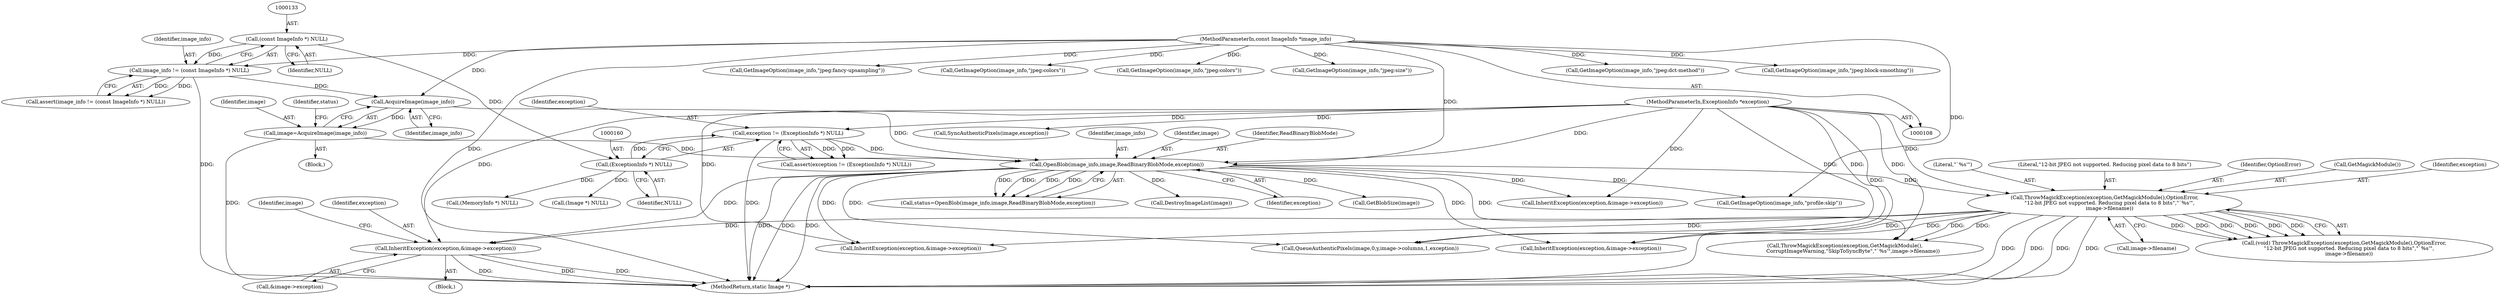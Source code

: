 digraph "0_ImageMagick_1737ac82b335e53376382c07b9a500d73dd2aa11@pointer" {
"1000976" [label="(Call,InheritException(exception,&image->exception))"];
"1000659" [label="(Call,ThrowMagickException(exception,GetMagickModule(),OptionError,\n      \"12-bit JPEG not supported. Reducing pixel data to 8 bits\",\"`%s'\",\n      image->filename))"];
"1000180" [label="(Call,OpenBlob(image_info,image,ReadBinaryBlobMode,exception))"];
"1000176" [label="(Call,AcquireImage(image_info))"];
"1000130" [label="(Call,image_info != (const ImageInfo *) NULL)"];
"1000109" [label="(MethodParameterIn,const ImageInfo *image_info)"];
"1000132" [label="(Call,(const ImageInfo *) NULL)"];
"1000174" [label="(Call,image=AcquireImage(image_info))"];
"1000157" [label="(Call,exception != (ExceptionInfo *) NULL)"];
"1000110" [label="(MethodParameterIn,ExceptionInfo *exception)"];
"1000159" [label="(Call,(ExceptionInfo *) NULL)"];
"1000919" [label="(Call,GetImageOption(image_info,\"jpeg:colors\"))"];
"1000977" [label="(Identifier,exception)"];
"1000182" [label="(Identifier,image)"];
"1000175" [label="(Identifier,image)"];
"1001441" [label="(Call,QueueAuthenticPixels(image,0,y,image->columns,1,exception))"];
"1001897" [label="(MethodReturn,static Image *)"];
"1000936" [label="(Call,InheritException(exception,&image->exception))"];
"1000177" [label="(Identifier,image_info)"];
"1000681" [label="(Call,GetImageOption(image_info,\"jpeg:colors\"))"];
"1000130" [label="(Call,image_info != (const ImageInfo *) NULL)"];
"1001098" [label="(Call,InheritException(exception,&image->exception))"];
"1000180" [label="(Call,OpenBlob(image_info,image,ReadBinaryBlobMode,exception))"];
"1000157" [label="(Call,exception != (ExceptionInfo *) NULL)"];
"1000661" [label="(Call,GetMagickModule())"];
"1000660" [label="(Identifier,exception)"];
"1000111" [label="(Block,)"];
"1000109" [label="(MethodParameterIn,const ImageInfo *image_info)"];
"1000499" [label="(Call,GetImageOption(image_info,\"jpeg:size\"))"];
"1000733" [label="(Call,GetImageOption(image_info,\"jpeg:dct-method\"))"];
"1000110" [label="(MethodParameterIn,ExceptionInfo *exception)"];
"1000184" [label="(Identifier,exception)"];
"1000161" [label="(Identifier,NULL)"];
"1000156" [label="(Call,assert(exception != (ExceptionInfo *) NULL))"];
"1000984" [label="(Identifier,image)"];
"1000298" [label="(Call,InheritException(exception,&image->exception))"];
"1000200" [label="(Call,GetBlobSize(image))"];
"1000664" [label="(Literal,\"`%s'\")"];
"1000183" [label="(Identifier,ReadBinaryBlobMode)"];
"1000975" [label="(Block,)"];
"1000178" [label="(Call,status=OpenBlob(image_info,image,ReadBinaryBlobMode,exception))"];
"1000129" [label="(Call,assert(image_info != (const ImageInfo *) NULL))"];
"1000131" [label="(Identifier,image_info)"];
"1000159" [label="(Call,(ExceptionInfo *) NULL)"];
"1000706" [label="(Call,GetImageOption(image_info,\"jpeg:block-smoothing\"))"];
"1000659" [label="(Call,ThrowMagickException(exception,GetMagickModule(),OptionError,\n      \"12-bit JPEG not supported. Reducing pixel data to 8 bits\",\"`%s'\",\n      image->filename))"];
"1000665" [label="(Call,image->filename)"];
"1000329" [label="(Call,GetImageOption(image_info,\"profile:skip\"))"];
"1000241" [label="(Call,(MemoryInfo *) NULL)"];
"1000195" [label="(Call,(Image *) NULL)"];
"1000976" [label="(Call,InheritException(exception,&image->exception))"];
"1000179" [label="(Identifier,status)"];
"1000176" [label="(Call,AcquireImage(image_info))"];
"1000134" [label="(Identifier,NULL)"];
"1000192" [label="(Call,DestroyImageList(image))"];
"1000174" [label="(Call,image=AcquireImage(image_info))"];
"1000132" [label="(Call,(const ImageInfo *) NULL)"];
"1000978" [label="(Call,&image->exception)"];
"1000815" [label="(Call,GetImageOption(image_info,\"jpeg:fancy-upsampling\"))"];
"1000657" [label="(Call,(void) ThrowMagickException(exception,GetMagickModule(),OptionError,\n      \"12-bit JPEG not supported. Reducing pixel data to 8 bits\",\"`%s'\",\n      image->filename))"];
"1000663" [label="(Literal,\"12-bit JPEG not supported. Reducing pixel data to 8 bits\")"];
"1000662" [label="(Identifier,OptionError)"];
"1000158" [label="(Identifier,exception)"];
"1001426" [label="(Call,ThrowMagickException(exception,GetMagickModule(),\n          CorruptImageWarning,\"SkipToSyncByte\",\"`%s'\",image->filename))"];
"1000181" [label="(Identifier,image_info)"];
"1001836" [label="(Call,SyncAuthenticPixels(image,exception))"];
"1000976" -> "1000975"  [label="AST: "];
"1000976" -> "1000978"  [label="CFG: "];
"1000977" -> "1000976"  [label="AST: "];
"1000978" -> "1000976"  [label="AST: "];
"1000984" -> "1000976"  [label="CFG: "];
"1000976" -> "1001897"  [label="DDG: "];
"1000976" -> "1001897"  [label="DDG: "];
"1000976" -> "1001897"  [label="DDG: "];
"1000659" -> "1000976"  [label="DDG: "];
"1000180" -> "1000976"  [label="DDG: "];
"1000110" -> "1000976"  [label="DDG: "];
"1000659" -> "1000657"  [label="AST: "];
"1000659" -> "1000665"  [label="CFG: "];
"1000660" -> "1000659"  [label="AST: "];
"1000661" -> "1000659"  [label="AST: "];
"1000662" -> "1000659"  [label="AST: "];
"1000663" -> "1000659"  [label="AST: "];
"1000664" -> "1000659"  [label="AST: "];
"1000665" -> "1000659"  [label="AST: "];
"1000657" -> "1000659"  [label="CFG: "];
"1000659" -> "1001897"  [label="DDG: "];
"1000659" -> "1001897"  [label="DDG: "];
"1000659" -> "1001897"  [label="DDG: "];
"1000659" -> "1001897"  [label="DDG: "];
"1000659" -> "1000657"  [label="DDG: "];
"1000659" -> "1000657"  [label="DDG: "];
"1000659" -> "1000657"  [label="DDG: "];
"1000659" -> "1000657"  [label="DDG: "];
"1000659" -> "1000657"  [label="DDG: "];
"1000659" -> "1000657"  [label="DDG: "];
"1000180" -> "1000659"  [label="DDG: "];
"1000110" -> "1000659"  [label="DDG: "];
"1000659" -> "1000936"  [label="DDG: "];
"1000659" -> "1001098"  [label="DDG: "];
"1000659" -> "1001426"  [label="DDG: "];
"1000659" -> "1001426"  [label="DDG: "];
"1000659" -> "1001441"  [label="DDG: "];
"1000180" -> "1000178"  [label="AST: "];
"1000180" -> "1000184"  [label="CFG: "];
"1000181" -> "1000180"  [label="AST: "];
"1000182" -> "1000180"  [label="AST: "];
"1000183" -> "1000180"  [label="AST: "];
"1000184" -> "1000180"  [label="AST: "];
"1000178" -> "1000180"  [label="CFG: "];
"1000180" -> "1001897"  [label="DDG: "];
"1000180" -> "1001897"  [label="DDG: "];
"1000180" -> "1001897"  [label="DDG: "];
"1000180" -> "1000178"  [label="DDG: "];
"1000180" -> "1000178"  [label="DDG: "];
"1000180" -> "1000178"  [label="DDG: "];
"1000180" -> "1000178"  [label="DDG: "];
"1000176" -> "1000180"  [label="DDG: "];
"1000109" -> "1000180"  [label="DDG: "];
"1000174" -> "1000180"  [label="DDG: "];
"1000157" -> "1000180"  [label="DDG: "];
"1000110" -> "1000180"  [label="DDG: "];
"1000180" -> "1000192"  [label="DDG: "];
"1000180" -> "1000200"  [label="DDG: "];
"1000180" -> "1000298"  [label="DDG: "];
"1000180" -> "1000329"  [label="DDG: "];
"1000180" -> "1000936"  [label="DDG: "];
"1000180" -> "1001098"  [label="DDG: "];
"1000180" -> "1001426"  [label="DDG: "];
"1000180" -> "1001441"  [label="DDG: "];
"1000176" -> "1000174"  [label="AST: "];
"1000176" -> "1000177"  [label="CFG: "];
"1000177" -> "1000176"  [label="AST: "];
"1000174" -> "1000176"  [label="CFG: "];
"1000176" -> "1000174"  [label="DDG: "];
"1000130" -> "1000176"  [label="DDG: "];
"1000109" -> "1000176"  [label="DDG: "];
"1000130" -> "1000129"  [label="AST: "];
"1000130" -> "1000132"  [label="CFG: "];
"1000131" -> "1000130"  [label="AST: "];
"1000132" -> "1000130"  [label="AST: "];
"1000129" -> "1000130"  [label="CFG: "];
"1000130" -> "1001897"  [label="DDG: "];
"1000130" -> "1000129"  [label="DDG: "];
"1000130" -> "1000129"  [label="DDG: "];
"1000109" -> "1000130"  [label="DDG: "];
"1000132" -> "1000130"  [label="DDG: "];
"1000109" -> "1000108"  [label="AST: "];
"1000109" -> "1001897"  [label="DDG: "];
"1000109" -> "1000329"  [label="DDG: "];
"1000109" -> "1000499"  [label="DDG: "];
"1000109" -> "1000681"  [label="DDG: "];
"1000109" -> "1000706"  [label="DDG: "];
"1000109" -> "1000733"  [label="DDG: "];
"1000109" -> "1000815"  [label="DDG: "];
"1000109" -> "1000919"  [label="DDG: "];
"1000132" -> "1000134"  [label="CFG: "];
"1000133" -> "1000132"  [label="AST: "];
"1000134" -> "1000132"  [label="AST: "];
"1000132" -> "1000159"  [label="DDG: "];
"1000174" -> "1000111"  [label="AST: "];
"1000175" -> "1000174"  [label="AST: "];
"1000179" -> "1000174"  [label="CFG: "];
"1000174" -> "1001897"  [label="DDG: "];
"1000157" -> "1000156"  [label="AST: "];
"1000157" -> "1000159"  [label="CFG: "];
"1000158" -> "1000157"  [label="AST: "];
"1000159" -> "1000157"  [label="AST: "];
"1000156" -> "1000157"  [label="CFG: "];
"1000157" -> "1001897"  [label="DDG: "];
"1000157" -> "1000156"  [label="DDG: "];
"1000157" -> "1000156"  [label="DDG: "];
"1000110" -> "1000157"  [label="DDG: "];
"1000159" -> "1000157"  [label="DDG: "];
"1000110" -> "1000108"  [label="AST: "];
"1000110" -> "1001897"  [label="DDG: "];
"1000110" -> "1000298"  [label="DDG: "];
"1000110" -> "1000936"  [label="DDG: "];
"1000110" -> "1001098"  [label="DDG: "];
"1000110" -> "1001426"  [label="DDG: "];
"1000110" -> "1001441"  [label="DDG: "];
"1000110" -> "1001836"  [label="DDG: "];
"1000159" -> "1000161"  [label="CFG: "];
"1000160" -> "1000159"  [label="AST: "];
"1000161" -> "1000159"  [label="AST: "];
"1000159" -> "1000195"  [label="DDG: "];
"1000159" -> "1000241"  [label="DDG: "];
}

